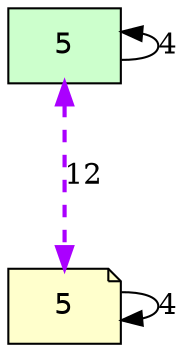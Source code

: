 
digraph{
rankdir=TB
n0 [fontname="helvetica", shape=box, fillcolor="#CCFFCC", style=filled, label=5];
n1 [fontname="helvetica", shape=note, fillcolor="#FFFFCC", style=filled, label=5];



n0 -> n0 [ penwidth=1, constraint=true, style=solid, color="#000000", dir=back, minlen=2, label=4 ];

n1 -> n1 [ penwidth=1, dir=forward, constraint=true, style=solid, color="#000000", minlen=2, label=4 ];

n0 -> n1 [ penwidth=2, dir=both, color="#AA00FF", constraint=true, style=dashed, minlen=2, label=12 ];

}
        